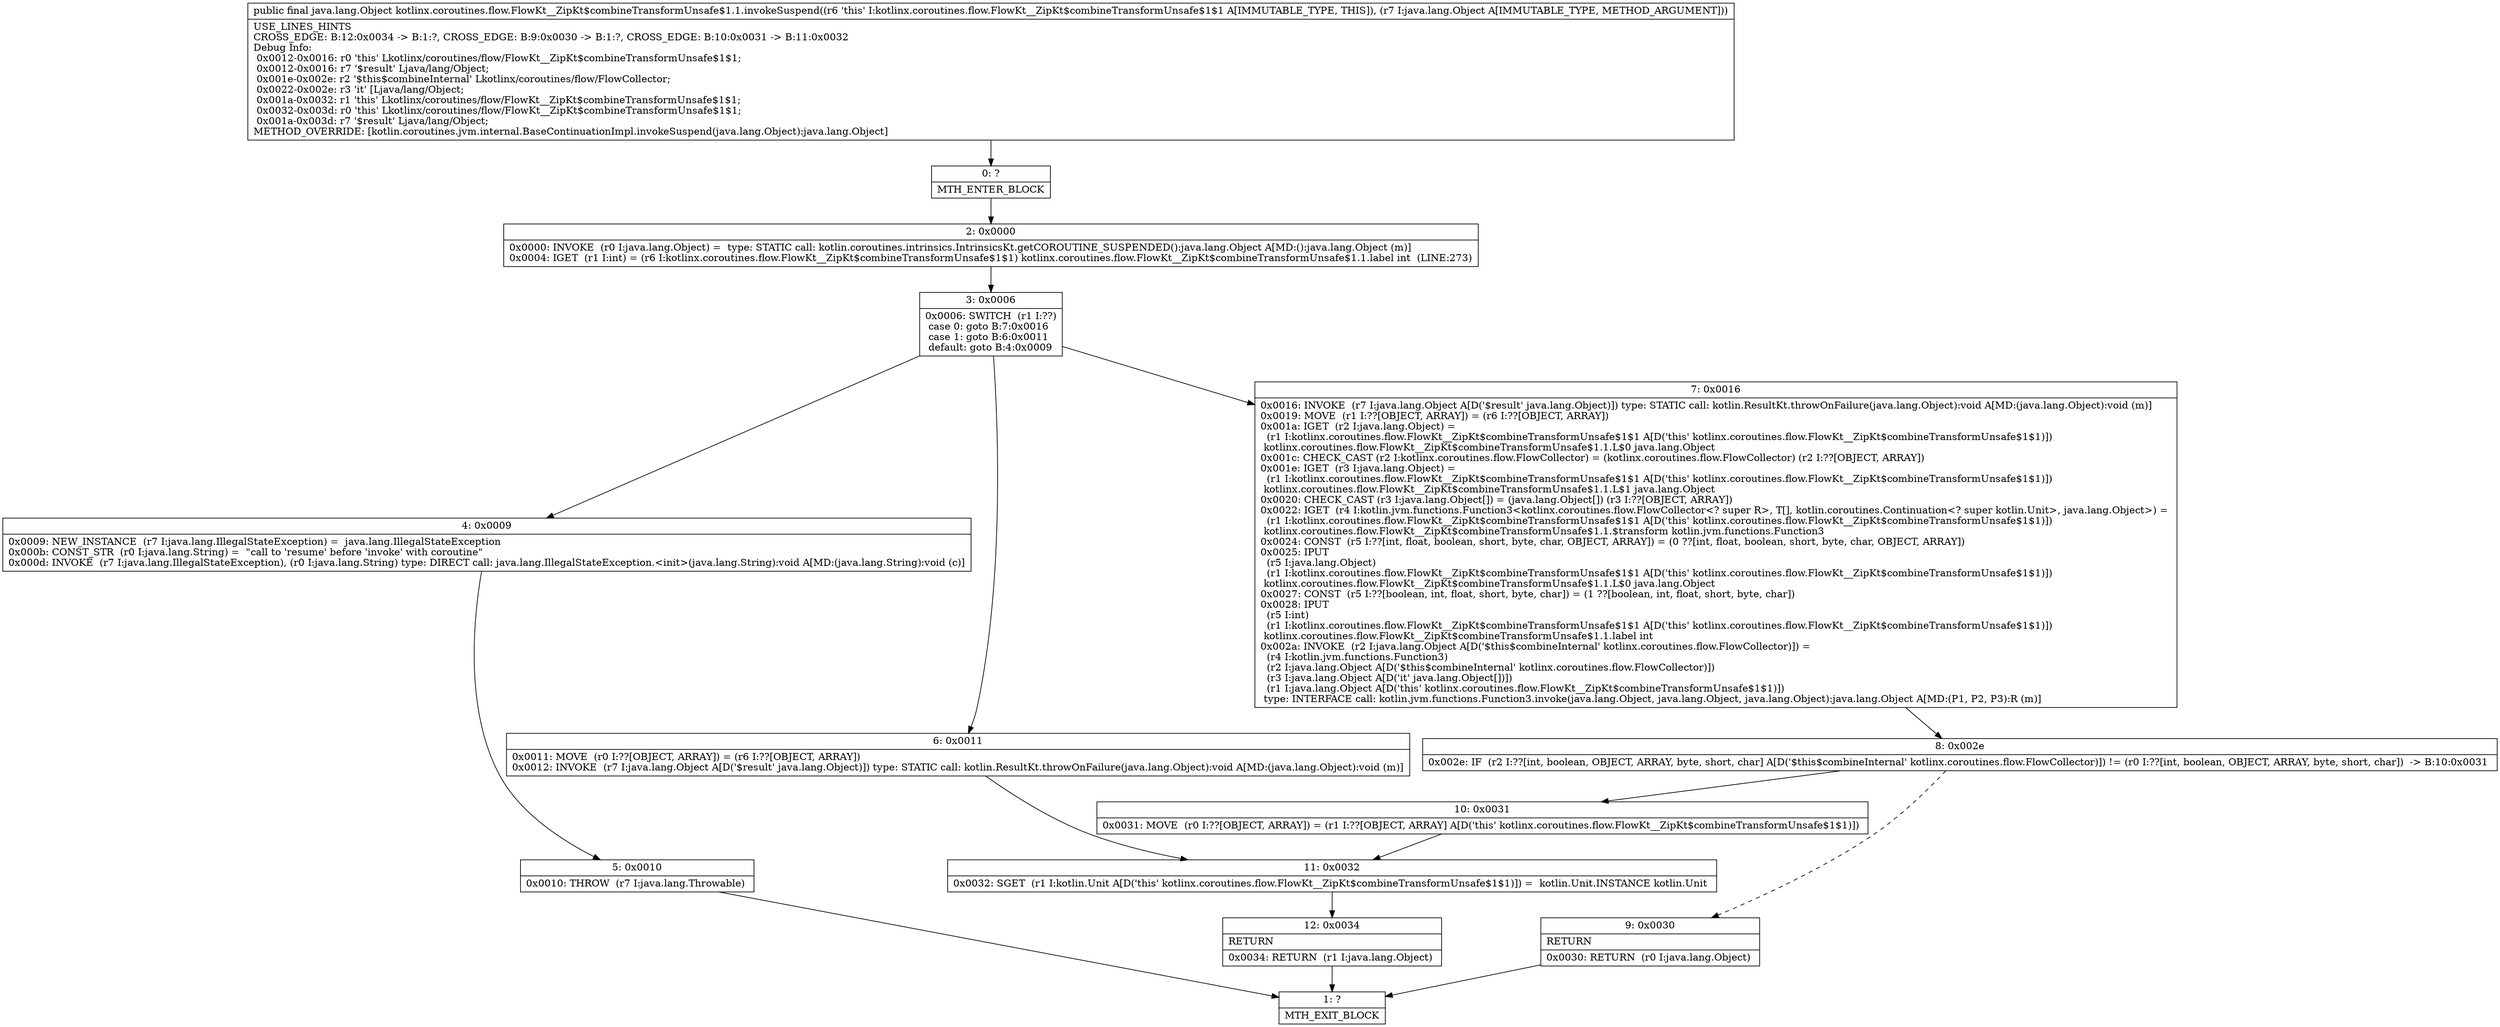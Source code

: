 digraph "CFG forkotlinx.coroutines.flow.FlowKt__ZipKt$combineTransformUnsafe$1.1.invokeSuspend(Ljava\/lang\/Object;)Ljava\/lang\/Object;" {
Node_0 [shape=record,label="{0\:\ ?|MTH_ENTER_BLOCK\l}"];
Node_2 [shape=record,label="{2\:\ 0x0000|0x0000: INVOKE  (r0 I:java.lang.Object) =  type: STATIC call: kotlin.coroutines.intrinsics.IntrinsicsKt.getCOROUTINE_SUSPENDED():java.lang.Object A[MD:():java.lang.Object (m)]\l0x0004: IGET  (r1 I:int) = (r6 I:kotlinx.coroutines.flow.FlowKt__ZipKt$combineTransformUnsafe$1$1) kotlinx.coroutines.flow.FlowKt__ZipKt$combineTransformUnsafe$1.1.label int  (LINE:273)\l}"];
Node_3 [shape=record,label="{3\:\ 0x0006|0x0006: SWITCH  (r1 I:??)\l case 0: goto B:7:0x0016\l case 1: goto B:6:0x0011\l default: goto B:4:0x0009 \l}"];
Node_4 [shape=record,label="{4\:\ 0x0009|0x0009: NEW_INSTANCE  (r7 I:java.lang.IllegalStateException) =  java.lang.IllegalStateException \l0x000b: CONST_STR  (r0 I:java.lang.String) =  \"call to 'resume' before 'invoke' with coroutine\" \l0x000d: INVOKE  (r7 I:java.lang.IllegalStateException), (r0 I:java.lang.String) type: DIRECT call: java.lang.IllegalStateException.\<init\>(java.lang.String):void A[MD:(java.lang.String):void (c)]\l}"];
Node_5 [shape=record,label="{5\:\ 0x0010|0x0010: THROW  (r7 I:java.lang.Throwable) \l}"];
Node_1 [shape=record,label="{1\:\ ?|MTH_EXIT_BLOCK\l}"];
Node_6 [shape=record,label="{6\:\ 0x0011|0x0011: MOVE  (r0 I:??[OBJECT, ARRAY]) = (r6 I:??[OBJECT, ARRAY]) \l0x0012: INVOKE  (r7 I:java.lang.Object A[D('$result' java.lang.Object)]) type: STATIC call: kotlin.ResultKt.throwOnFailure(java.lang.Object):void A[MD:(java.lang.Object):void (m)]\l}"];
Node_11 [shape=record,label="{11\:\ 0x0032|0x0032: SGET  (r1 I:kotlin.Unit A[D('this' kotlinx.coroutines.flow.FlowKt__ZipKt$combineTransformUnsafe$1$1)]) =  kotlin.Unit.INSTANCE kotlin.Unit \l}"];
Node_12 [shape=record,label="{12\:\ 0x0034|RETURN\l|0x0034: RETURN  (r1 I:java.lang.Object) \l}"];
Node_7 [shape=record,label="{7\:\ 0x0016|0x0016: INVOKE  (r7 I:java.lang.Object A[D('$result' java.lang.Object)]) type: STATIC call: kotlin.ResultKt.throwOnFailure(java.lang.Object):void A[MD:(java.lang.Object):void (m)]\l0x0019: MOVE  (r1 I:??[OBJECT, ARRAY]) = (r6 I:??[OBJECT, ARRAY]) \l0x001a: IGET  (r2 I:java.lang.Object) = \l  (r1 I:kotlinx.coroutines.flow.FlowKt__ZipKt$combineTransformUnsafe$1$1 A[D('this' kotlinx.coroutines.flow.FlowKt__ZipKt$combineTransformUnsafe$1$1)])\l kotlinx.coroutines.flow.FlowKt__ZipKt$combineTransformUnsafe$1.1.L$0 java.lang.Object \l0x001c: CHECK_CAST (r2 I:kotlinx.coroutines.flow.FlowCollector) = (kotlinx.coroutines.flow.FlowCollector) (r2 I:??[OBJECT, ARRAY]) \l0x001e: IGET  (r3 I:java.lang.Object) = \l  (r1 I:kotlinx.coroutines.flow.FlowKt__ZipKt$combineTransformUnsafe$1$1 A[D('this' kotlinx.coroutines.flow.FlowKt__ZipKt$combineTransformUnsafe$1$1)])\l kotlinx.coroutines.flow.FlowKt__ZipKt$combineTransformUnsafe$1.1.L$1 java.lang.Object \l0x0020: CHECK_CAST (r3 I:java.lang.Object[]) = (java.lang.Object[]) (r3 I:??[OBJECT, ARRAY]) \l0x0022: IGET  (r4 I:kotlin.jvm.functions.Function3\<kotlinx.coroutines.flow.FlowCollector\<? super R\>, T[], kotlin.coroutines.Continuation\<? super kotlin.Unit\>, java.lang.Object\>) = \l  (r1 I:kotlinx.coroutines.flow.FlowKt__ZipKt$combineTransformUnsafe$1$1 A[D('this' kotlinx.coroutines.flow.FlowKt__ZipKt$combineTransformUnsafe$1$1)])\l kotlinx.coroutines.flow.FlowKt__ZipKt$combineTransformUnsafe$1.1.$transform kotlin.jvm.functions.Function3 \l0x0024: CONST  (r5 I:??[int, float, boolean, short, byte, char, OBJECT, ARRAY]) = (0 ??[int, float, boolean, short, byte, char, OBJECT, ARRAY]) \l0x0025: IPUT  \l  (r5 I:java.lang.Object)\l  (r1 I:kotlinx.coroutines.flow.FlowKt__ZipKt$combineTransformUnsafe$1$1 A[D('this' kotlinx.coroutines.flow.FlowKt__ZipKt$combineTransformUnsafe$1$1)])\l kotlinx.coroutines.flow.FlowKt__ZipKt$combineTransformUnsafe$1.1.L$0 java.lang.Object \l0x0027: CONST  (r5 I:??[boolean, int, float, short, byte, char]) = (1 ??[boolean, int, float, short, byte, char]) \l0x0028: IPUT  \l  (r5 I:int)\l  (r1 I:kotlinx.coroutines.flow.FlowKt__ZipKt$combineTransformUnsafe$1$1 A[D('this' kotlinx.coroutines.flow.FlowKt__ZipKt$combineTransformUnsafe$1$1)])\l kotlinx.coroutines.flow.FlowKt__ZipKt$combineTransformUnsafe$1.1.label int \l0x002a: INVOKE  (r2 I:java.lang.Object A[D('$this$combineInternal' kotlinx.coroutines.flow.FlowCollector)]) = \l  (r4 I:kotlin.jvm.functions.Function3)\l  (r2 I:java.lang.Object A[D('$this$combineInternal' kotlinx.coroutines.flow.FlowCollector)])\l  (r3 I:java.lang.Object A[D('it' java.lang.Object[])])\l  (r1 I:java.lang.Object A[D('this' kotlinx.coroutines.flow.FlowKt__ZipKt$combineTransformUnsafe$1$1)])\l type: INTERFACE call: kotlin.jvm.functions.Function3.invoke(java.lang.Object, java.lang.Object, java.lang.Object):java.lang.Object A[MD:(P1, P2, P3):R (m)]\l}"];
Node_8 [shape=record,label="{8\:\ 0x002e|0x002e: IF  (r2 I:??[int, boolean, OBJECT, ARRAY, byte, short, char] A[D('$this$combineInternal' kotlinx.coroutines.flow.FlowCollector)]) != (r0 I:??[int, boolean, OBJECT, ARRAY, byte, short, char])  \-\> B:10:0x0031 \l}"];
Node_9 [shape=record,label="{9\:\ 0x0030|RETURN\l|0x0030: RETURN  (r0 I:java.lang.Object) \l}"];
Node_10 [shape=record,label="{10\:\ 0x0031|0x0031: MOVE  (r0 I:??[OBJECT, ARRAY]) = (r1 I:??[OBJECT, ARRAY] A[D('this' kotlinx.coroutines.flow.FlowKt__ZipKt$combineTransformUnsafe$1$1)]) \l}"];
MethodNode[shape=record,label="{public final java.lang.Object kotlinx.coroutines.flow.FlowKt__ZipKt$combineTransformUnsafe$1.1.invokeSuspend((r6 'this' I:kotlinx.coroutines.flow.FlowKt__ZipKt$combineTransformUnsafe$1$1 A[IMMUTABLE_TYPE, THIS]), (r7 I:java.lang.Object A[IMMUTABLE_TYPE, METHOD_ARGUMENT]))  | USE_LINES_HINTS\lCROSS_EDGE: B:12:0x0034 \-\> B:1:?, CROSS_EDGE: B:9:0x0030 \-\> B:1:?, CROSS_EDGE: B:10:0x0031 \-\> B:11:0x0032\lDebug Info:\l  0x0012\-0x0016: r0 'this' Lkotlinx\/coroutines\/flow\/FlowKt__ZipKt$combineTransformUnsafe$1$1;\l  0x0012\-0x0016: r7 '$result' Ljava\/lang\/Object;\l  0x001e\-0x002e: r2 '$this$combineInternal' Lkotlinx\/coroutines\/flow\/FlowCollector;\l  0x0022\-0x002e: r3 'it' [Ljava\/lang\/Object;\l  0x001a\-0x0032: r1 'this' Lkotlinx\/coroutines\/flow\/FlowKt__ZipKt$combineTransformUnsafe$1$1;\l  0x0032\-0x003d: r0 'this' Lkotlinx\/coroutines\/flow\/FlowKt__ZipKt$combineTransformUnsafe$1$1;\l  0x001a\-0x003d: r7 '$result' Ljava\/lang\/Object;\lMETHOD_OVERRIDE: [kotlin.coroutines.jvm.internal.BaseContinuationImpl.invokeSuspend(java.lang.Object):java.lang.Object]\l}"];
MethodNode -> Node_0;Node_0 -> Node_2;
Node_2 -> Node_3;
Node_3 -> Node_4;
Node_3 -> Node_6;
Node_3 -> Node_7;
Node_4 -> Node_5;
Node_5 -> Node_1;
Node_6 -> Node_11;
Node_11 -> Node_12;
Node_12 -> Node_1;
Node_7 -> Node_8;
Node_8 -> Node_9[style=dashed];
Node_8 -> Node_10;
Node_9 -> Node_1;
Node_10 -> Node_11;
}

